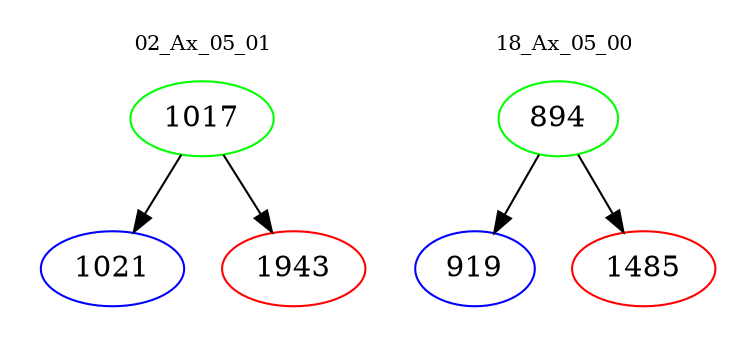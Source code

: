 digraph{
subgraph cluster_0 {
color = white
label = "02_Ax_05_01";
fontsize=10;
T0_1017 [label="1017", color="green"]
T0_1017 -> T0_1021 [color="black"]
T0_1021 [label="1021", color="blue"]
T0_1017 -> T0_1943 [color="black"]
T0_1943 [label="1943", color="red"]
}
subgraph cluster_1 {
color = white
label = "18_Ax_05_00";
fontsize=10;
T1_894 [label="894", color="green"]
T1_894 -> T1_919 [color="black"]
T1_919 [label="919", color="blue"]
T1_894 -> T1_1485 [color="black"]
T1_1485 [label="1485", color="red"]
}
}
